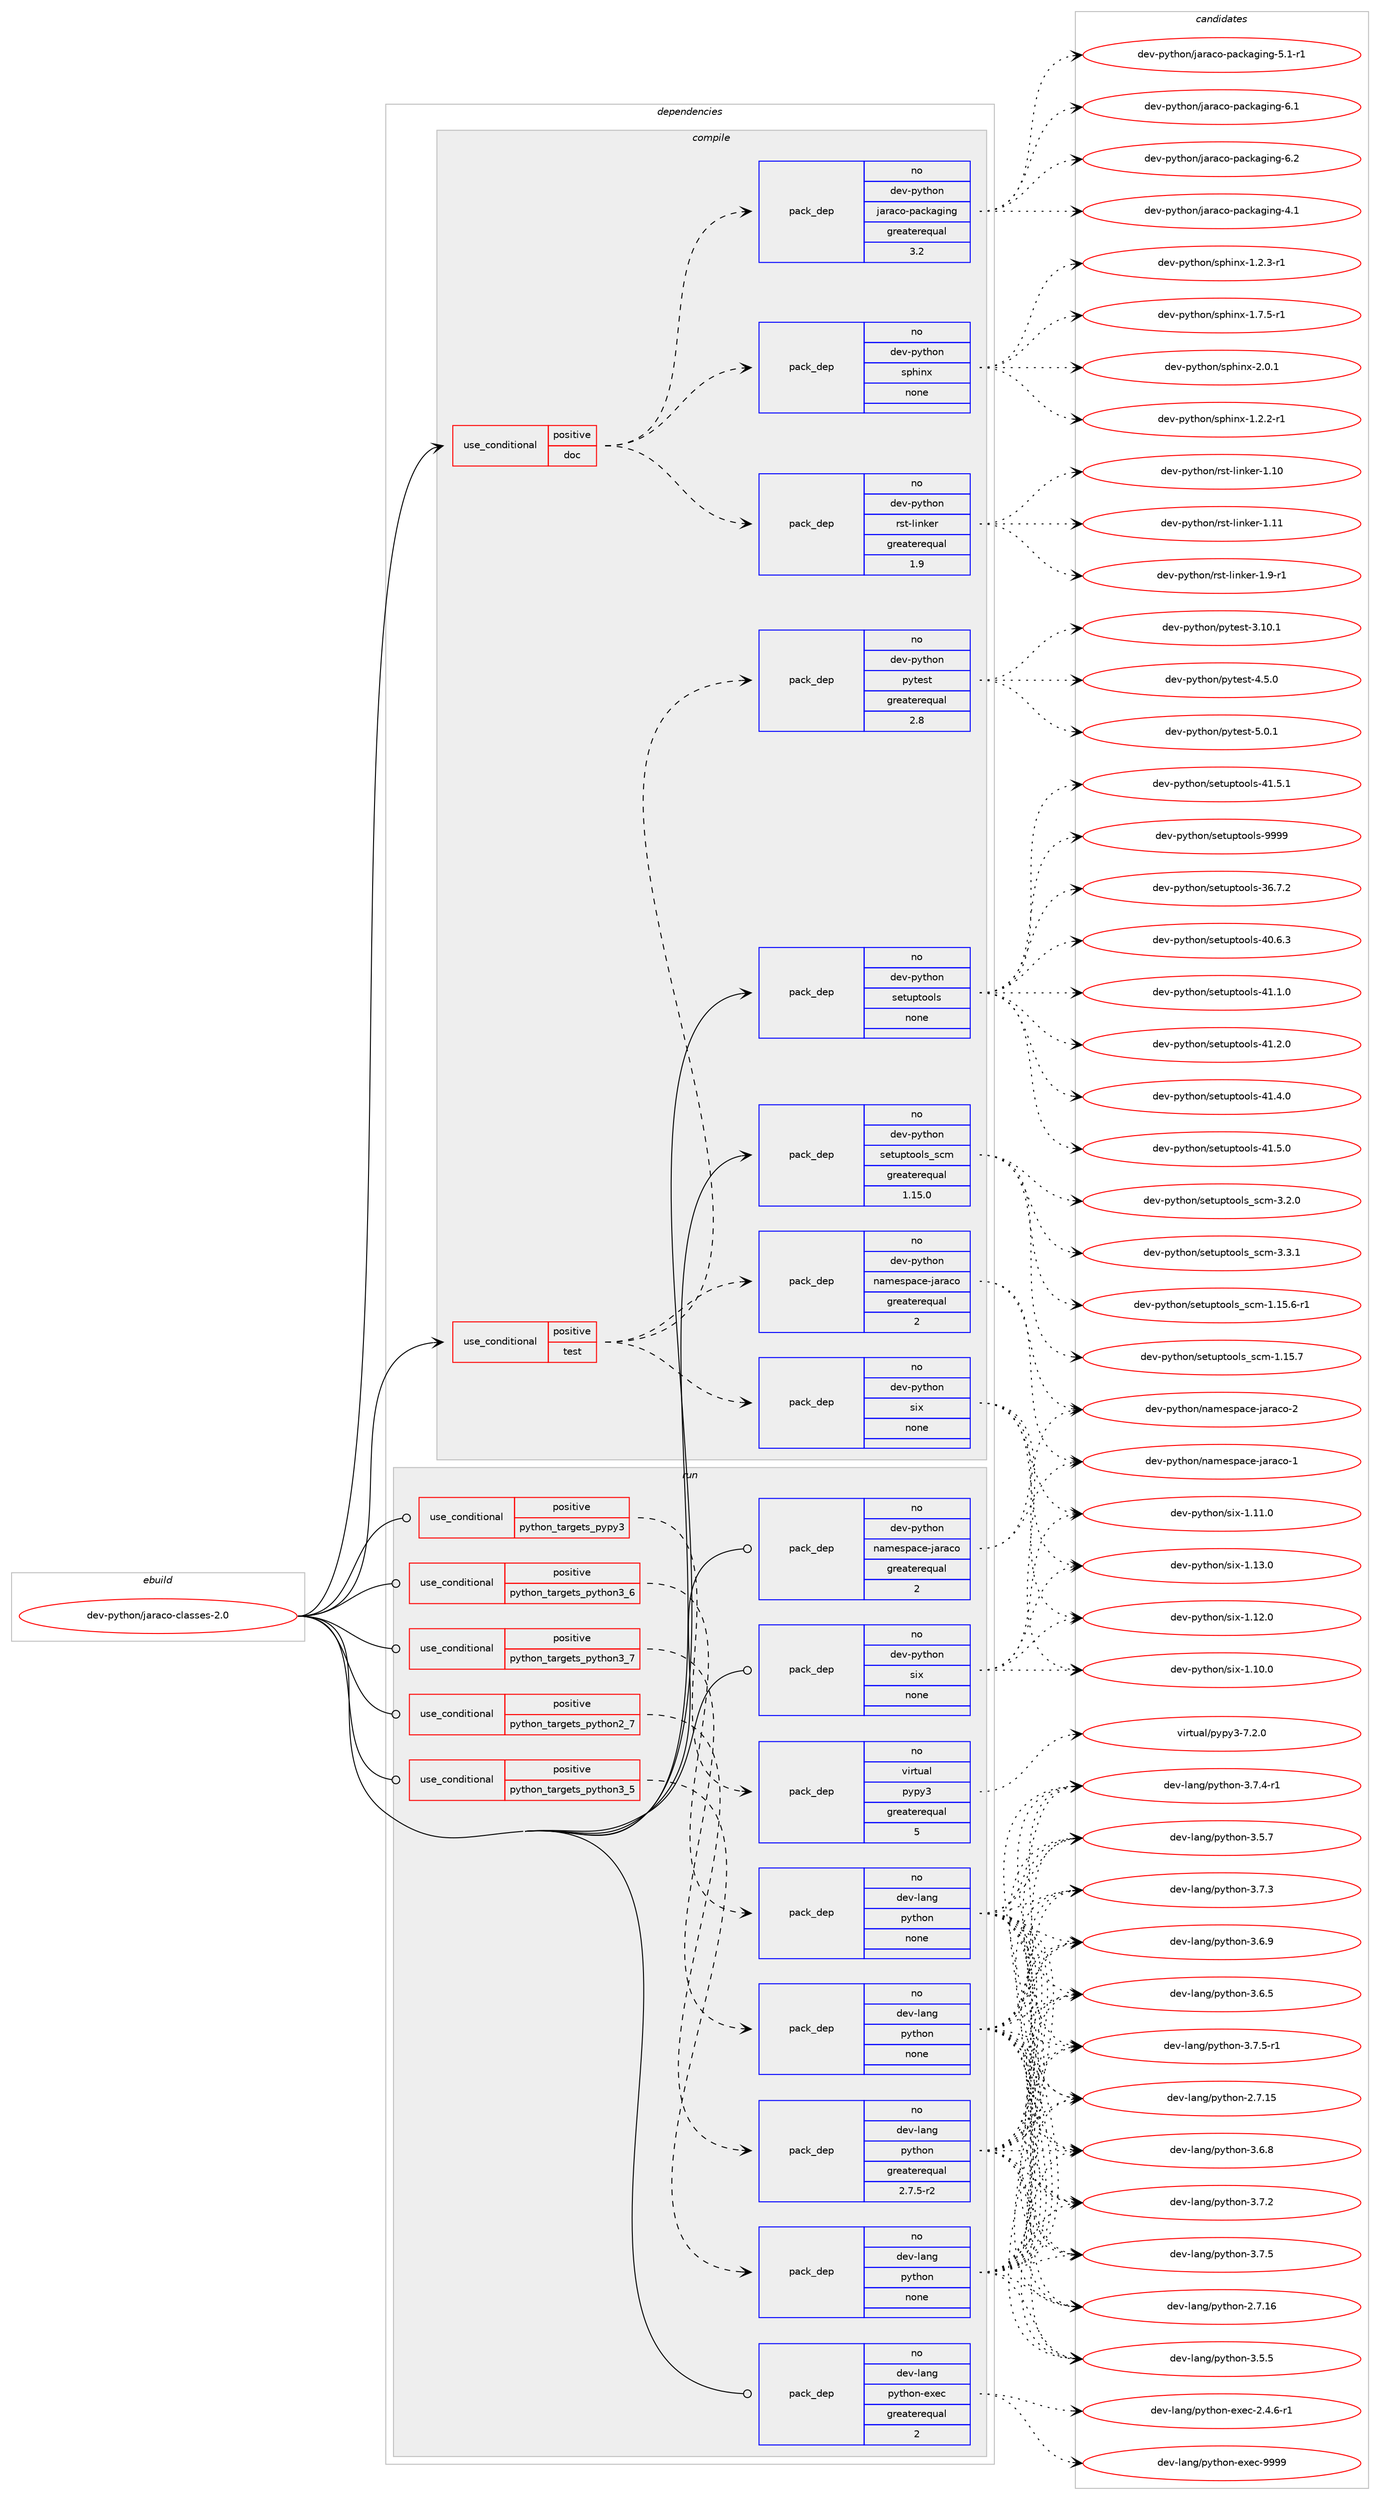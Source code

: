 digraph prolog {

# *************
# Graph options
# *************

newrank=true;
concentrate=true;
compound=true;
graph [rankdir=LR,fontname=Helvetica,fontsize=10,ranksep=1.5];#, ranksep=2.5, nodesep=0.2];
edge  [arrowhead=vee];
node  [fontname=Helvetica,fontsize=10];

# **********
# The ebuild
# **********

subgraph cluster_leftcol {
color=gray;
rank=same;
label=<<i>ebuild</i>>;
id [label="dev-python/jaraco-classes-2.0", color=red, width=4, href="../dev-python/jaraco-classes-2.0.svg"];
}

# ****************
# The dependencies
# ****************

subgraph cluster_midcol {
color=gray;
label=<<i>dependencies</i>>;
subgraph cluster_compile {
fillcolor="#eeeeee";
style=filled;
label=<<i>compile</i>>;
subgraph cond141164 {
dependency610365 [label=<<TABLE BORDER="0" CELLBORDER="1" CELLSPACING="0" CELLPADDING="4"><TR><TD ROWSPAN="3" CELLPADDING="10">use_conditional</TD></TR><TR><TD>positive</TD></TR><TR><TD>doc</TD></TR></TABLE>>, shape=none, color=red];
subgraph pack457402 {
dependency610366 [label=<<TABLE BORDER="0" CELLBORDER="1" CELLSPACING="0" CELLPADDING="4" WIDTH="220"><TR><TD ROWSPAN="6" CELLPADDING="30">pack_dep</TD></TR><TR><TD WIDTH="110">no</TD></TR><TR><TD>dev-python</TD></TR><TR><TD>jaraco-packaging</TD></TR><TR><TD>greaterequal</TD></TR><TR><TD>3.2</TD></TR></TABLE>>, shape=none, color=blue];
}
dependency610365:e -> dependency610366:w [weight=20,style="dashed",arrowhead="vee"];
subgraph pack457403 {
dependency610367 [label=<<TABLE BORDER="0" CELLBORDER="1" CELLSPACING="0" CELLPADDING="4" WIDTH="220"><TR><TD ROWSPAN="6" CELLPADDING="30">pack_dep</TD></TR><TR><TD WIDTH="110">no</TD></TR><TR><TD>dev-python</TD></TR><TR><TD>rst-linker</TD></TR><TR><TD>greaterequal</TD></TR><TR><TD>1.9</TD></TR></TABLE>>, shape=none, color=blue];
}
dependency610365:e -> dependency610367:w [weight=20,style="dashed",arrowhead="vee"];
subgraph pack457404 {
dependency610368 [label=<<TABLE BORDER="0" CELLBORDER="1" CELLSPACING="0" CELLPADDING="4" WIDTH="220"><TR><TD ROWSPAN="6" CELLPADDING="30">pack_dep</TD></TR><TR><TD WIDTH="110">no</TD></TR><TR><TD>dev-python</TD></TR><TR><TD>sphinx</TD></TR><TR><TD>none</TD></TR><TR><TD></TD></TR></TABLE>>, shape=none, color=blue];
}
dependency610365:e -> dependency610368:w [weight=20,style="dashed",arrowhead="vee"];
}
id:e -> dependency610365:w [weight=20,style="solid",arrowhead="vee"];
subgraph cond141165 {
dependency610369 [label=<<TABLE BORDER="0" CELLBORDER="1" CELLSPACING="0" CELLPADDING="4"><TR><TD ROWSPAN="3" CELLPADDING="10">use_conditional</TD></TR><TR><TD>positive</TD></TR><TR><TD>test</TD></TR></TABLE>>, shape=none, color=red];
subgraph pack457405 {
dependency610370 [label=<<TABLE BORDER="0" CELLBORDER="1" CELLSPACING="0" CELLPADDING="4" WIDTH="220"><TR><TD ROWSPAN="6" CELLPADDING="30">pack_dep</TD></TR><TR><TD WIDTH="110">no</TD></TR><TR><TD>dev-python</TD></TR><TR><TD>namespace-jaraco</TD></TR><TR><TD>greaterequal</TD></TR><TR><TD>2</TD></TR></TABLE>>, shape=none, color=blue];
}
dependency610369:e -> dependency610370:w [weight=20,style="dashed",arrowhead="vee"];
subgraph pack457406 {
dependency610371 [label=<<TABLE BORDER="0" CELLBORDER="1" CELLSPACING="0" CELLPADDING="4" WIDTH="220"><TR><TD ROWSPAN="6" CELLPADDING="30">pack_dep</TD></TR><TR><TD WIDTH="110">no</TD></TR><TR><TD>dev-python</TD></TR><TR><TD>six</TD></TR><TR><TD>none</TD></TR><TR><TD></TD></TR></TABLE>>, shape=none, color=blue];
}
dependency610369:e -> dependency610371:w [weight=20,style="dashed",arrowhead="vee"];
subgraph pack457407 {
dependency610372 [label=<<TABLE BORDER="0" CELLBORDER="1" CELLSPACING="0" CELLPADDING="4" WIDTH="220"><TR><TD ROWSPAN="6" CELLPADDING="30">pack_dep</TD></TR><TR><TD WIDTH="110">no</TD></TR><TR><TD>dev-python</TD></TR><TR><TD>pytest</TD></TR><TR><TD>greaterequal</TD></TR><TR><TD>2.8</TD></TR></TABLE>>, shape=none, color=blue];
}
dependency610369:e -> dependency610372:w [weight=20,style="dashed",arrowhead="vee"];
}
id:e -> dependency610369:w [weight=20,style="solid",arrowhead="vee"];
subgraph pack457408 {
dependency610373 [label=<<TABLE BORDER="0" CELLBORDER="1" CELLSPACING="0" CELLPADDING="4" WIDTH="220"><TR><TD ROWSPAN="6" CELLPADDING="30">pack_dep</TD></TR><TR><TD WIDTH="110">no</TD></TR><TR><TD>dev-python</TD></TR><TR><TD>setuptools</TD></TR><TR><TD>none</TD></TR><TR><TD></TD></TR></TABLE>>, shape=none, color=blue];
}
id:e -> dependency610373:w [weight=20,style="solid",arrowhead="vee"];
subgraph pack457409 {
dependency610374 [label=<<TABLE BORDER="0" CELLBORDER="1" CELLSPACING="0" CELLPADDING="4" WIDTH="220"><TR><TD ROWSPAN="6" CELLPADDING="30">pack_dep</TD></TR><TR><TD WIDTH="110">no</TD></TR><TR><TD>dev-python</TD></TR><TR><TD>setuptools_scm</TD></TR><TR><TD>greaterequal</TD></TR><TR><TD>1.15.0</TD></TR></TABLE>>, shape=none, color=blue];
}
id:e -> dependency610374:w [weight=20,style="solid",arrowhead="vee"];
}
subgraph cluster_compileandrun {
fillcolor="#eeeeee";
style=filled;
label=<<i>compile and run</i>>;
}
subgraph cluster_run {
fillcolor="#eeeeee";
style=filled;
label=<<i>run</i>>;
subgraph cond141166 {
dependency610375 [label=<<TABLE BORDER="0" CELLBORDER="1" CELLSPACING="0" CELLPADDING="4"><TR><TD ROWSPAN="3" CELLPADDING="10">use_conditional</TD></TR><TR><TD>positive</TD></TR><TR><TD>python_targets_pypy3</TD></TR></TABLE>>, shape=none, color=red];
subgraph pack457410 {
dependency610376 [label=<<TABLE BORDER="0" CELLBORDER="1" CELLSPACING="0" CELLPADDING="4" WIDTH="220"><TR><TD ROWSPAN="6" CELLPADDING="30">pack_dep</TD></TR><TR><TD WIDTH="110">no</TD></TR><TR><TD>virtual</TD></TR><TR><TD>pypy3</TD></TR><TR><TD>greaterequal</TD></TR><TR><TD>5</TD></TR></TABLE>>, shape=none, color=blue];
}
dependency610375:e -> dependency610376:w [weight=20,style="dashed",arrowhead="vee"];
}
id:e -> dependency610375:w [weight=20,style="solid",arrowhead="odot"];
subgraph cond141167 {
dependency610377 [label=<<TABLE BORDER="0" CELLBORDER="1" CELLSPACING="0" CELLPADDING="4"><TR><TD ROWSPAN="3" CELLPADDING="10">use_conditional</TD></TR><TR><TD>positive</TD></TR><TR><TD>python_targets_python2_7</TD></TR></TABLE>>, shape=none, color=red];
subgraph pack457411 {
dependency610378 [label=<<TABLE BORDER="0" CELLBORDER="1" CELLSPACING="0" CELLPADDING="4" WIDTH="220"><TR><TD ROWSPAN="6" CELLPADDING="30">pack_dep</TD></TR><TR><TD WIDTH="110">no</TD></TR><TR><TD>dev-lang</TD></TR><TR><TD>python</TD></TR><TR><TD>greaterequal</TD></TR><TR><TD>2.7.5-r2</TD></TR></TABLE>>, shape=none, color=blue];
}
dependency610377:e -> dependency610378:w [weight=20,style="dashed",arrowhead="vee"];
}
id:e -> dependency610377:w [weight=20,style="solid",arrowhead="odot"];
subgraph cond141168 {
dependency610379 [label=<<TABLE BORDER="0" CELLBORDER="1" CELLSPACING="0" CELLPADDING="4"><TR><TD ROWSPAN="3" CELLPADDING="10">use_conditional</TD></TR><TR><TD>positive</TD></TR><TR><TD>python_targets_python3_5</TD></TR></TABLE>>, shape=none, color=red];
subgraph pack457412 {
dependency610380 [label=<<TABLE BORDER="0" CELLBORDER="1" CELLSPACING="0" CELLPADDING="4" WIDTH="220"><TR><TD ROWSPAN="6" CELLPADDING="30">pack_dep</TD></TR><TR><TD WIDTH="110">no</TD></TR><TR><TD>dev-lang</TD></TR><TR><TD>python</TD></TR><TR><TD>none</TD></TR><TR><TD></TD></TR></TABLE>>, shape=none, color=blue];
}
dependency610379:e -> dependency610380:w [weight=20,style="dashed",arrowhead="vee"];
}
id:e -> dependency610379:w [weight=20,style="solid",arrowhead="odot"];
subgraph cond141169 {
dependency610381 [label=<<TABLE BORDER="0" CELLBORDER="1" CELLSPACING="0" CELLPADDING="4"><TR><TD ROWSPAN="3" CELLPADDING="10">use_conditional</TD></TR><TR><TD>positive</TD></TR><TR><TD>python_targets_python3_6</TD></TR></TABLE>>, shape=none, color=red];
subgraph pack457413 {
dependency610382 [label=<<TABLE BORDER="0" CELLBORDER="1" CELLSPACING="0" CELLPADDING="4" WIDTH="220"><TR><TD ROWSPAN="6" CELLPADDING="30">pack_dep</TD></TR><TR><TD WIDTH="110">no</TD></TR><TR><TD>dev-lang</TD></TR><TR><TD>python</TD></TR><TR><TD>none</TD></TR><TR><TD></TD></TR></TABLE>>, shape=none, color=blue];
}
dependency610381:e -> dependency610382:w [weight=20,style="dashed",arrowhead="vee"];
}
id:e -> dependency610381:w [weight=20,style="solid",arrowhead="odot"];
subgraph cond141170 {
dependency610383 [label=<<TABLE BORDER="0" CELLBORDER="1" CELLSPACING="0" CELLPADDING="4"><TR><TD ROWSPAN="3" CELLPADDING="10">use_conditional</TD></TR><TR><TD>positive</TD></TR><TR><TD>python_targets_python3_7</TD></TR></TABLE>>, shape=none, color=red];
subgraph pack457414 {
dependency610384 [label=<<TABLE BORDER="0" CELLBORDER="1" CELLSPACING="0" CELLPADDING="4" WIDTH="220"><TR><TD ROWSPAN="6" CELLPADDING="30">pack_dep</TD></TR><TR><TD WIDTH="110">no</TD></TR><TR><TD>dev-lang</TD></TR><TR><TD>python</TD></TR><TR><TD>none</TD></TR><TR><TD></TD></TR></TABLE>>, shape=none, color=blue];
}
dependency610383:e -> dependency610384:w [weight=20,style="dashed",arrowhead="vee"];
}
id:e -> dependency610383:w [weight=20,style="solid",arrowhead="odot"];
subgraph pack457415 {
dependency610385 [label=<<TABLE BORDER="0" CELLBORDER="1" CELLSPACING="0" CELLPADDING="4" WIDTH="220"><TR><TD ROWSPAN="6" CELLPADDING="30">pack_dep</TD></TR><TR><TD WIDTH="110">no</TD></TR><TR><TD>dev-lang</TD></TR><TR><TD>python-exec</TD></TR><TR><TD>greaterequal</TD></TR><TR><TD>2</TD></TR></TABLE>>, shape=none, color=blue];
}
id:e -> dependency610385:w [weight=20,style="solid",arrowhead="odot"];
subgraph pack457416 {
dependency610386 [label=<<TABLE BORDER="0" CELLBORDER="1" CELLSPACING="0" CELLPADDING="4" WIDTH="220"><TR><TD ROWSPAN="6" CELLPADDING="30">pack_dep</TD></TR><TR><TD WIDTH="110">no</TD></TR><TR><TD>dev-python</TD></TR><TR><TD>namespace-jaraco</TD></TR><TR><TD>greaterequal</TD></TR><TR><TD>2</TD></TR></TABLE>>, shape=none, color=blue];
}
id:e -> dependency610386:w [weight=20,style="solid",arrowhead="odot"];
subgraph pack457417 {
dependency610387 [label=<<TABLE BORDER="0" CELLBORDER="1" CELLSPACING="0" CELLPADDING="4" WIDTH="220"><TR><TD ROWSPAN="6" CELLPADDING="30">pack_dep</TD></TR><TR><TD WIDTH="110">no</TD></TR><TR><TD>dev-python</TD></TR><TR><TD>six</TD></TR><TR><TD>none</TD></TR><TR><TD></TD></TR></TABLE>>, shape=none, color=blue];
}
id:e -> dependency610387:w [weight=20,style="solid",arrowhead="odot"];
}
}

# **************
# The candidates
# **************

subgraph cluster_choices {
rank=same;
color=gray;
label=<<i>candidates</i>>;

subgraph choice457402 {
color=black;
nodesep=1;
choice10010111845112121116104111110471069711497991114511297991079710310511010345524649 [label="dev-python/jaraco-packaging-4.1", color=red, width=4,href="../dev-python/jaraco-packaging-4.1.svg"];
choice100101118451121211161041111104710697114979911145112979910797103105110103455346494511449 [label="dev-python/jaraco-packaging-5.1-r1", color=red, width=4,href="../dev-python/jaraco-packaging-5.1-r1.svg"];
choice10010111845112121116104111110471069711497991114511297991079710310511010345544649 [label="dev-python/jaraco-packaging-6.1", color=red, width=4,href="../dev-python/jaraco-packaging-6.1.svg"];
choice10010111845112121116104111110471069711497991114511297991079710310511010345544650 [label="dev-python/jaraco-packaging-6.2", color=red, width=4,href="../dev-python/jaraco-packaging-6.2.svg"];
dependency610366:e -> choice10010111845112121116104111110471069711497991114511297991079710310511010345524649:w [style=dotted,weight="100"];
dependency610366:e -> choice100101118451121211161041111104710697114979911145112979910797103105110103455346494511449:w [style=dotted,weight="100"];
dependency610366:e -> choice10010111845112121116104111110471069711497991114511297991079710310511010345544649:w [style=dotted,weight="100"];
dependency610366:e -> choice10010111845112121116104111110471069711497991114511297991079710310511010345544650:w [style=dotted,weight="100"];
}
subgraph choice457403 {
color=black;
nodesep=1;
choice1001011184511212111610411111047114115116451081051101071011144549464948 [label="dev-python/rst-linker-1.10", color=red, width=4,href="../dev-python/rst-linker-1.10.svg"];
choice1001011184511212111610411111047114115116451081051101071011144549464949 [label="dev-python/rst-linker-1.11", color=red, width=4,href="../dev-python/rst-linker-1.11.svg"];
choice100101118451121211161041111104711411511645108105110107101114454946574511449 [label="dev-python/rst-linker-1.9-r1", color=red, width=4,href="../dev-python/rst-linker-1.9-r1.svg"];
dependency610367:e -> choice1001011184511212111610411111047114115116451081051101071011144549464948:w [style=dotted,weight="100"];
dependency610367:e -> choice1001011184511212111610411111047114115116451081051101071011144549464949:w [style=dotted,weight="100"];
dependency610367:e -> choice100101118451121211161041111104711411511645108105110107101114454946574511449:w [style=dotted,weight="100"];
}
subgraph choice457404 {
color=black;
nodesep=1;
choice10010111845112121116104111110471151121041051101204549465046504511449 [label="dev-python/sphinx-1.2.2-r1", color=red, width=4,href="../dev-python/sphinx-1.2.2-r1.svg"];
choice10010111845112121116104111110471151121041051101204549465046514511449 [label="dev-python/sphinx-1.2.3-r1", color=red, width=4,href="../dev-python/sphinx-1.2.3-r1.svg"];
choice10010111845112121116104111110471151121041051101204549465546534511449 [label="dev-python/sphinx-1.7.5-r1", color=red, width=4,href="../dev-python/sphinx-1.7.5-r1.svg"];
choice1001011184511212111610411111047115112104105110120455046484649 [label="dev-python/sphinx-2.0.1", color=red, width=4,href="../dev-python/sphinx-2.0.1.svg"];
dependency610368:e -> choice10010111845112121116104111110471151121041051101204549465046504511449:w [style=dotted,weight="100"];
dependency610368:e -> choice10010111845112121116104111110471151121041051101204549465046514511449:w [style=dotted,weight="100"];
dependency610368:e -> choice10010111845112121116104111110471151121041051101204549465546534511449:w [style=dotted,weight="100"];
dependency610368:e -> choice1001011184511212111610411111047115112104105110120455046484649:w [style=dotted,weight="100"];
}
subgraph choice457405 {
color=black;
nodesep=1;
choice1001011184511212111610411111047110971091011151129799101451069711497991114549 [label="dev-python/namespace-jaraco-1", color=red, width=4,href="../dev-python/namespace-jaraco-1.svg"];
choice1001011184511212111610411111047110971091011151129799101451069711497991114550 [label="dev-python/namespace-jaraco-2", color=red, width=4,href="../dev-python/namespace-jaraco-2.svg"];
dependency610370:e -> choice1001011184511212111610411111047110971091011151129799101451069711497991114549:w [style=dotted,weight="100"];
dependency610370:e -> choice1001011184511212111610411111047110971091011151129799101451069711497991114550:w [style=dotted,weight="100"];
}
subgraph choice457406 {
color=black;
nodesep=1;
choice100101118451121211161041111104711510512045494649484648 [label="dev-python/six-1.10.0", color=red, width=4,href="../dev-python/six-1.10.0.svg"];
choice100101118451121211161041111104711510512045494649494648 [label="dev-python/six-1.11.0", color=red, width=4,href="../dev-python/six-1.11.0.svg"];
choice100101118451121211161041111104711510512045494649504648 [label="dev-python/six-1.12.0", color=red, width=4,href="../dev-python/six-1.12.0.svg"];
choice100101118451121211161041111104711510512045494649514648 [label="dev-python/six-1.13.0", color=red, width=4,href="../dev-python/six-1.13.0.svg"];
dependency610371:e -> choice100101118451121211161041111104711510512045494649484648:w [style=dotted,weight="100"];
dependency610371:e -> choice100101118451121211161041111104711510512045494649494648:w [style=dotted,weight="100"];
dependency610371:e -> choice100101118451121211161041111104711510512045494649504648:w [style=dotted,weight="100"];
dependency610371:e -> choice100101118451121211161041111104711510512045494649514648:w [style=dotted,weight="100"];
}
subgraph choice457407 {
color=black;
nodesep=1;
choice100101118451121211161041111104711212111610111511645514649484649 [label="dev-python/pytest-3.10.1", color=red, width=4,href="../dev-python/pytest-3.10.1.svg"];
choice1001011184511212111610411111047112121116101115116455246534648 [label="dev-python/pytest-4.5.0", color=red, width=4,href="../dev-python/pytest-4.5.0.svg"];
choice1001011184511212111610411111047112121116101115116455346484649 [label="dev-python/pytest-5.0.1", color=red, width=4,href="../dev-python/pytest-5.0.1.svg"];
dependency610372:e -> choice100101118451121211161041111104711212111610111511645514649484649:w [style=dotted,weight="100"];
dependency610372:e -> choice1001011184511212111610411111047112121116101115116455246534648:w [style=dotted,weight="100"];
dependency610372:e -> choice1001011184511212111610411111047112121116101115116455346484649:w [style=dotted,weight="100"];
}
subgraph choice457408 {
color=black;
nodesep=1;
choice100101118451121211161041111104711510111611711211611111110811545515446554650 [label="dev-python/setuptools-36.7.2", color=red, width=4,href="../dev-python/setuptools-36.7.2.svg"];
choice100101118451121211161041111104711510111611711211611111110811545524846544651 [label="dev-python/setuptools-40.6.3", color=red, width=4,href="../dev-python/setuptools-40.6.3.svg"];
choice100101118451121211161041111104711510111611711211611111110811545524946494648 [label="dev-python/setuptools-41.1.0", color=red, width=4,href="../dev-python/setuptools-41.1.0.svg"];
choice100101118451121211161041111104711510111611711211611111110811545524946504648 [label="dev-python/setuptools-41.2.0", color=red, width=4,href="../dev-python/setuptools-41.2.0.svg"];
choice100101118451121211161041111104711510111611711211611111110811545524946524648 [label="dev-python/setuptools-41.4.0", color=red, width=4,href="../dev-python/setuptools-41.4.0.svg"];
choice100101118451121211161041111104711510111611711211611111110811545524946534648 [label="dev-python/setuptools-41.5.0", color=red, width=4,href="../dev-python/setuptools-41.5.0.svg"];
choice100101118451121211161041111104711510111611711211611111110811545524946534649 [label="dev-python/setuptools-41.5.1", color=red, width=4,href="../dev-python/setuptools-41.5.1.svg"];
choice10010111845112121116104111110471151011161171121161111111081154557575757 [label="dev-python/setuptools-9999", color=red, width=4,href="../dev-python/setuptools-9999.svg"];
dependency610373:e -> choice100101118451121211161041111104711510111611711211611111110811545515446554650:w [style=dotted,weight="100"];
dependency610373:e -> choice100101118451121211161041111104711510111611711211611111110811545524846544651:w [style=dotted,weight="100"];
dependency610373:e -> choice100101118451121211161041111104711510111611711211611111110811545524946494648:w [style=dotted,weight="100"];
dependency610373:e -> choice100101118451121211161041111104711510111611711211611111110811545524946504648:w [style=dotted,weight="100"];
dependency610373:e -> choice100101118451121211161041111104711510111611711211611111110811545524946524648:w [style=dotted,weight="100"];
dependency610373:e -> choice100101118451121211161041111104711510111611711211611111110811545524946534648:w [style=dotted,weight="100"];
dependency610373:e -> choice100101118451121211161041111104711510111611711211611111110811545524946534649:w [style=dotted,weight="100"];
dependency610373:e -> choice10010111845112121116104111110471151011161171121161111111081154557575757:w [style=dotted,weight="100"];
}
subgraph choice457409 {
color=black;
nodesep=1;
choice10010111845112121116104111110471151011161171121161111111081159511599109454946495346544511449 [label="dev-python/setuptools_scm-1.15.6-r1", color=red, width=4,href="../dev-python/setuptools_scm-1.15.6-r1.svg"];
choice1001011184511212111610411111047115101116117112116111111108115951159910945494649534655 [label="dev-python/setuptools_scm-1.15.7", color=red, width=4,href="../dev-python/setuptools_scm-1.15.7.svg"];
choice10010111845112121116104111110471151011161171121161111111081159511599109455146504648 [label="dev-python/setuptools_scm-3.2.0", color=red, width=4,href="../dev-python/setuptools_scm-3.2.0.svg"];
choice10010111845112121116104111110471151011161171121161111111081159511599109455146514649 [label="dev-python/setuptools_scm-3.3.1", color=red, width=4,href="../dev-python/setuptools_scm-3.3.1.svg"];
dependency610374:e -> choice10010111845112121116104111110471151011161171121161111111081159511599109454946495346544511449:w [style=dotted,weight="100"];
dependency610374:e -> choice1001011184511212111610411111047115101116117112116111111108115951159910945494649534655:w [style=dotted,weight="100"];
dependency610374:e -> choice10010111845112121116104111110471151011161171121161111111081159511599109455146504648:w [style=dotted,weight="100"];
dependency610374:e -> choice10010111845112121116104111110471151011161171121161111111081159511599109455146514649:w [style=dotted,weight="100"];
}
subgraph choice457410 {
color=black;
nodesep=1;
choice118105114116117971084711212111212151455546504648 [label="virtual/pypy3-7.2.0", color=red, width=4,href="../virtual/pypy3-7.2.0.svg"];
dependency610376:e -> choice118105114116117971084711212111212151455546504648:w [style=dotted,weight="100"];
}
subgraph choice457411 {
color=black;
nodesep=1;
choice10010111845108971101034711212111610411111045504655464953 [label="dev-lang/python-2.7.15", color=red, width=4,href="../dev-lang/python-2.7.15.svg"];
choice10010111845108971101034711212111610411111045504655464954 [label="dev-lang/python-2.7.16", color=red, width=4,href="../dev-lang/python-2.7.16.svg"];
choice100101118451089711010347112121116104111110455146534653 [label="dev-lang/python-3.5.5", color=red, width=4,href="../dev-lang/python-3.5.5.svg"];
choice100101118451089711010347112121116104111110455146534655 [label="dev-lang/python-3.5.7", color=red, width=4,href="../dev-lang/python-3.5.7.svg"];
choice100101118451089711010347112121116104111110455146544653 [label="dev-lang/python-3.6.5", color=red, width=4,href="../dev-lang/python-3.6.5.svg"];
choice100101118451089711010347112121116104111110455146544656 [label="dev-lang/python-3.6.8", color=red, width=4,href="../dev-lang/python-3.6.8.svg"];
choice100101118451089711010347112121116104111110455146544657 [label="dev-lang/python-3.6.9", color=red, width=4,href="../dev-lang/python-3.6.9.svg"];
choice100101118451089711010347112121116104111110455146554650 [label="dev-lang/python-3.7.2", color=red, width=4,href="../dev-lang/python-3.7.2.svg"];
choice100101118451089711010347112121116104111110455146554651 [label="dev-lang/python-3.7.3", color=red, width=4,href="../dev-lang/python-3.7.3.svg"];
choice1001011184510897110103471121211161041111104551465546524511449 [label="dev-lang/python-3.7.4-r1", color=red, width=4,href="../dev-lang/python-3.7.4-r1.svg"];
choice100101118451089711010347112121116104111110455146554653 [label="dev-lang/python-3.7.5", color=red, width=4,href="../dev-lang/python-3.7.5.svg"];
choice1001011184510897110103471121211161041111104551465546534511449 [label="dev-lang/python-3.7.5-r1", color=red, width=4,href="../dev-lang/python-3.7.5-r1.svg"];
dependency610378:e -> choice10010111845108971101034711212111610411111045504655464953:w [style=dotted,weight="100"];
dependency610378:e -> choice10010111845108971101034711212111610411111045504655464954:w [style=dotted,weight="100"];
dependency610378:e -> choice100101118451089711010347112121116104111110455146534653:w [style=dotted,weight="100"];
dependency610378:e -> choice100101118451089711010347112121116104111110455146534655:w [style=dotted,weight="100"];
dependency610378:e -> choice100101118451089711010347112121116104111110455146544653:w [style=dotted,weight="100"];
dependency610378:e -> choice100101118451089711010347112121116104111110455146544656:w [style=dotted,weight="100"];
dependency610378:e -> choice100101118451089711010347112121116104111110455146544657:w [style=dotted,weight="100"];
dependency610378:e -> choice100101118451089711010347112121116104111110455146554650:w [style=dotted,weight="100"];
dependency610378:e -> choice100101118451089711010347112121116104111110455146554651:w [style=dotted,weight="100"];
dependency610378:e -> choice1001011184510897110103471121211161041111104551465546524511449:w [style=dotted,weight="100"];
dependency610378:e -> choice100101118451089711010347112121116104111110455146554653:w [style=dotted,weight="100"];
dependency610378:e -> choice1001011184510897110103471121211161041111104551465546534511449:w [style=dotted,weight="100"];
}
subgraph choice457412 {
color=black;
nodesep=1;
choice10010111845108971101034711212111610411111045504655464953 [label="dev-lang/python-2.7.15", color=red, width=4,href="../dev-lang/python-2.7.15.svg"];
choice10010111845108971101034711212111610411111045504655464954 [label="dev-lang/python-2.7.16", color=red, width=4,href="../dev-lang/python-2.7.16.svg"];
choice100101118451089711010347112121116104111110455146534653 [label="dev-lang/python-3.5.5", color=red, width=4,href="../dev-lang/python-3.5.5.svg"];
choice100101118451089711010347112121116104111110455146534655 [label="dev-lang/python-3.5.7", color=red, width=4,href="../dev-lang/python-3.5.7.svg"];
choice100101118451089711010347112121116104111110455146544653 [label="dev-lang/python-3.6.5", color=red, width=4,href="../dev-lang/python-3.6.5.svg"];
choice100101118451089711010347112121116104111110455146544656 [label="dev-lang/python-3.6.8", color=red, width=4,href="../dev-lang/python-3.6.8.svg"];
choice100101118451089711010347112121116104111110455146544657 [label="dev-lang/python-3.6.9", color=red, width=4,href="../dev-lang/python-3.6.9.svg"];
choice100101118451089711010347112121116104111110455146554650 [label="dev-lang/python-3.7.2", color=red, width=4,href="../dev-lang/python-3.7.2.svg"];
choice100101118451089711010347112121116104111110455146554651 [label="dev-lang/python-3.7.3", color=red, width=4,href="../dev-lang/python-3.7.3.svg"];
choice1001011184510897110103471121211161041111104551465546524511449 [label="dev-lang/python-3.7.4-r1", color=red, width=4,href="../dev-lang/python-3.7.4-r1.svg"];
choice100101118451089711010347112121116104111110455146554653 [label="dev-lang/python-3.7.5", color=red, width=4,href="../dev-lang/python-3.7.5.svg"];
choice1001011184510897110103471121211161041111104551465546534511449 [label="dev-lang/python-3.7.5-r1", color=red, width=4,href="../dev-lang/python-3.7.5-r1.svg"];
dependency610380:e -> choice10010111845108971101034711212111610411111045504655464953:w [style=dotted,weight="100"];
dependency610380:e -> choice10010111845108971101034711212111610411111045504655464954:w [style=dotted,weight="100"];
dependency610380:e -> choice100101118451089711010347112121116104111110455146534653:w [style=dotted,weight="100"];
dependency610380:e -> choice100101118451089711010347112121116104111110455146534655:w [style=dotted,weight="100"];
dependency610380:e -> choice100101118451089711010347112121116104111110455146544653:w [style=dotted,weight="100"];
dependency610380:e -> choice100101118451089711010347112121116104111110455146544656:w [style=dotted,weight="100"];
dependency610380:e -> choice100101118451089711010347112121116104111110455146544657:w [style=dotted,weight="100"];
dependency610380:e -> choice100101118451089711010347112121116104111110455146554650:w [style=dotted,weight="100"];
dependency610380:e -> choice100101118451089711010347112121116104111110455146554651:w [style=dotted,weight="100"];
dependency610380:e -> choice1001011184510897110103471121211161041111104551465546524511449:w [style=dotted,weight="100"];
dependency610380:e -> choice100101118451089711010347112121116104111110455146554653:w [style=dotted,weight="100"];
dependency610380:e -> choice1001011184510897110103471121211161041111104551465546534511449:w [style=dotted,weight="100"];
}
subgraph choice457413 {
color=black;
nodesep=1;
choice10010111845108971101034711212111610411111045504655464953 [label="dev-lang/python-2.7.15", color=red, width=4,href="../dev-lang/python-2.7.15.svg"];
choice10010111845108971101034711212111610411111045504655464954 [label="dev-lang/python-2.7.16", color=red, width=4,href="../dev-lang/python-2.7.16.svg"];
choice100101118451089711010347112121116104111110455146534653 [label="dev-lang/python-3.5.5", color=red, width=4,href="../dev-lang/python-3.5.5.svg"];
choice100101118451089711010347112121116104111110455146534655 [label="dev-lang/python-3.5.7", color=red, width=4,href="../dev-lang/python-3.5.7.svg"];
choice100101118451089711010347112121116104111110455146544653 [label="dev-lang/python-3.6.5", color=red, width=4,href="../dev-lang/python-3.6.5.svg"];
choice100101118451089711010347112121116104111110455146544656 [label="dev-lang/python-3.6.8", color=red, width=4,href="../dev-lang/python-3.6.8.svg"];
choice100101118451089711010347112121116104111110455146544657 [label="dev-lang/python-3.6.9", color=red, width=4,href="../dev-lang/python-3.6.9.svg"];
choice100101118451089711010347112121116104111110455146554650 [label="dev-lang/python-3.7.2", color=red, width=4,href="../dev-lang/python-3.7.2.svg"];
choice100101118451089711010347112121116104111110455146554651 [label="dev-lang/python-3.7.3", color=red, width=4,href="../dev-lang/python-3.7.3.svg"];
choice1001011184510897110103471121211161041111104551465546524511449 [label="dev-lang/python-3.7.4-r1", color=red, width=4,href="../dev-lang/python-3.7.4-r1.svg"];
choice100101118451089711010347112121116104111110455146554653 [label="dev-lang/python-3.7.5", color=red, width=4,href="../dev-lang/python-3.7.5.svg"];
choice1001011184510897110103471121211161041111104551465546534511449 [label="dev-lang/python-3.7.5-r1", color=red, width=4,href="../dev-lang/python-3.7.5-r1.svg"];
dependency610382:e -> choice10010111845108971101034711212111610411111045504655464953:w [style=dotted,weight="100"];
dependency610382:e -> choice10010111845108971101034711212111610411111045504655464954:w [style=dotted,weight="100"];
dependency610382:e -> choice100101118451089711010347112121116104111110455146534653:w [style=dotted,weight="100"];
dependency610382:e -> choice100101118451089711010347112121116104111110455146534655:w [style=dotted,weight="100"];
dependency610382:e -> choice100101118451089711010347112121116104111110455146544653:w [style=dotted,weight="100"];
dependency610382:e -> choice100101118451089711010347112121116104111110455146544656:w [style=dotted,weight="100"];
dependency610382:e -> choice100101118451089711010347112121116104111110455146544657:w [style=dotted,weight="100"];
dependency610382:e -> choice100101118451089711010347112121116104111110455146554650:w [style=dotted,weight="100"];
dependency610382:e -> choice100101118451089711010347112121116104111110455146554651:w [style=dotted,weight="100"];
dependency610382:e -> choice1001011184510897110103471121211161041111104551465546524511449:w [style=dotted,weight="100"];
dependency610382:e -> choice100101118451089711010347112121116104111110455146554653:w [style=dotted,weight="100"];
dependency610382:e -> choice1001011184510897110103471121211161041111104551465546534511449:w [style=dotted,weight="100"];
}
subgraph choice457414 {
color=black;
nodesep=1;
choice10010111845108971101034711212111610411111045504655464953 [label="dev-lang/python-2.7.15", color=red, width=4,href="../dev-lang/python-2.7.15.svg"];
choice10010111845108971101034711212111610411111045504655464954 [label="dev-lang/python-2.7.16", color=red, width=4,href="../dev-lang/python-2.7.16.svg"];
choice100101118451089711010347112121116104111110455146534653 [label="dev-lang/python-3.5.5", color=red, width=4,href="../dev-lang/python-3.5.5.svg"];
choice100101118451089711010347112121116104111110455146534655 [label="dev-lang/python-3.5.7", color=red, width=4,href="../dev-lang/python-3.5.7.svg"];
choice100101118451089711010347112121116104111110455146544653 [label="dev-lang/python-3.6.5", color=red, width=4,href="../dev-lang/python-3.6.5.svg"];
choice100101118451089711010347112121116104111110455146544656 [label="dev-lang/python-3.6.8", color=red, width=4,href="../dev-lang/python-3.6.8.svg"];
choice100101118451089711010347112121116104111110455146544657 [label="dev-lang/python-3.6.9", color=red, width=4,href="../dev-lang/python-3.6.9.svg"];
choice100101118451089711010347112121116104111110455146554650 [label="dev-lang/python-3.7.2", color=red, width=4,href="../dev-lang/python-3.7.2.svg"];
choice100101118451089711010347112121116104111110455146554651 [label="dev-lang/python-3.7.3", color=red, width=4,href="../dev-lang/python-3.7.3.svg"];
choice1001011184510897110103471121211161041111104551465546524511449 [label="dev-lang/python-3.7.4-r1", color=red, width=4,href="../dev-lang/python-3.7.4-r1.svg"];
choice100101118451089711010347112121116104111110455146554653 [label="dev-lang/python-3.7.5", color=red, width=4,href="../dev-lang/python-3.7.5.svg"];
choice1001011184510897110103471121211161041111104551465546534511449 [label="dev-lang/python-3.7.5-r1", color=red, width=4,href="../dev-lang/python-3.7.5-r1.svg"];
dependency610384:e -> choice10010111845108971101034711212111610411111045504655464953:w [style=dotted,weight="100"];
dependency610384:e -> choice10010111845108971101034711212111610411111045504655464954:w [style=dotted,weight="100"];
dependency610384:e -> choice100101118451089711010347112121116104111110455146534653:w [style=dotted,weight="100"];
dependency610384:e -> choice100101118451089711010347112121116104111110455146534655:w [style=dotted,weight="100"];
dependency610384:e -> choice100101118451089711010347112121116104111110455146544653:w [style=dotted,weight="100"];
dependency610384:e -> choice100101118451089711010347112121116104111110455146544656:w [style=dotted,weight="100"];
dependency610384:e -> choice100101118451089711010347112121116104111110455146544657:w [style=dotted,weight="100"];
dependency610384:e -> choice100101118451089711010347112121116104111110455146554650:w [style=dotted,weight="100"];
dependency610384:e -> choice100101118451089711010347112121116104111110455146554651:w [style=dotted,weight="100"];
dependency610384:e -> choice1001011184510897110103471121211161041111104551465546524511449:w [style=dotted,weight="100"];
dependency610384:e -> choice100101118451089711010347112121116104111110455146554653:w [style=dotted,weight="100"];
dependency610384:e -> choice1001011184510897110103471121211161041111104551465546534511449:w [style=dotted,weight="100"];
}
subgraph choice457415 {
color=black;
nodesep=1;
choice10010111845108971101034711212111610411111045101120101994550465246544511449 [label="dev-lang/python-exec-2.4.6-r1", color=red, width=4,href="../dev-lang/python-exec-2.4.6-r1.svg"];
choice10010111845108971101034711212111610411111045101120101994557575757 [label="dev-lang/python-exec-9999", color=red, width=4,href="../dev-lang/python-exec-9999.svg"];
dependency610385:e -> choice10010111845108971101034711212111610411111045101120101994550465246544511449:w [style=dotted,weight="100"];
dependency610385:e -> choice10010111845108971101034711212111610411111045101120101994557575757:w [style=dotted,weight="100"];
}
subgraph choice457416 {
color=black;
nodesep=1;
choice1001011184511212111610411111047110971091011151129799101451069711497991114549 [label="dev-python/namespace-jaraco-1", color=red, width=4,href="../dev-python/namespace-jaraco-1.svg"];
choice1001011184511212111610411111047110971091011151129799101451069711497991114550 [label="dev-python/namespace-jaraco-2", color=red, width=4,href="../dev-python/namespace-jaraco-2.svg"];
dependency610386:e -> choice1001011184511212111610411111047110971091011151129799101451069711497991114549:w [style=dotted,weight="100"];
dependency610386:e -> choice1001011184511212111610411111047110971091011151129799101451069711497991114550:w [style=dotted,weight="100"];
}
subgraph choice457417 {
color=black;
nodesep=1;
choice100101118451121211161041111104711510512045494649484648 [label="dev-python/six-1.10.0", color=red, width=4,href="../dev-python/six-1.10.0.svg"];
choice100101118451121211161041111104711510512045494649494648 [label="dev-python/six-1.11.0", color=red, width=4,href="../dev-python/six-1.11.0.svg"];
choice100101118451121211161041111104711510512045494649504648 [label="dev-python/six-1.12.0", color=red, width=4,href="../dev-python/six-1.12.0.svg"];
choice100101118451121211161041111104711510512045494649514648 [label="dev-python/six-1.13.0", color=red, width=4,href="../dev-python/six-1.13.0.svg"];
dependency610387:e -> choice100101118451121211161041111104711510512045494649484648:w [style=dotted,weight="100"];
dependency610387:e -> choice100101118451121211161041111104711510512045494649494648:w [style=dotted,weight="100"];
dependency610387:e -> choice100101118451121211161041111104711510512045494649504648:w [style=dotted,weight="100"];
dependency610387:e -> choice100101118451121211161041111104711510512045494649514648:w [style=dotted,weight="100"];
}
}

}
